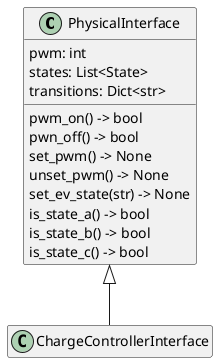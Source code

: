 @startuml physical_interface

class PhysicalInterface {
        pwm: int
        states: List<State>
        transitions: Dict<str>
        pwm_on() -> bool
        pwn_off() -> bool
        set_pwm() -> None
        unset_pwm() -> None
        set_ev_state(str) -> None
        is_state_a() -> bool
        is_state_b() -> bool
        is_state_c() -> bool
}

class ChargeControllerInterface {}

PhysicalInterface <|-- ChargeControllerInterface

hide empty members

@enduml